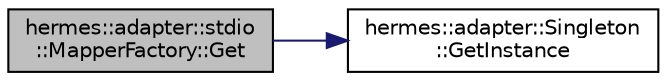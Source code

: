 digraph "hermes::adapter::stdio::MapperFactory::Get"
{
 // LATEX_PDF_SIZE
  edge [fontname="Helvetica",fontsize="10",labelfontname="Helvetica",labelfontsize="10"];
  node [fontname="Helvetica",fontsize="10",shape=record];
  rankdir="LR";
  Node1 [label="hermes::adapter::stdio\l::MapperFactory::Get",height=0.2,width=0.4,color="black", fillcolor="grey75", style="filled", fontcolor="black",tooltip=" "];
  Node1 -> Node2 [color="midnightblue",fontsize="10",style="solid",fontname="Helvetica"];
  Node2 [label="hermes::adapter::Singleton\l::GetInstance",height=0.2,width=0.4,color="black", fillcolor="white", style="filled",URL="$classhermes_1_1adapter_1_1_singleton.html#a7628ad540d84a0e62635e0e3f2f71ad6",tooltip=" "];
}
